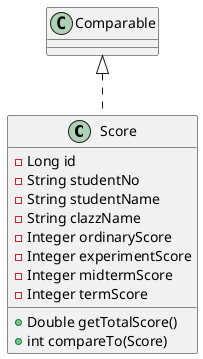 @startuml
class Score {
- Long id
- String studentNo
- String studentName
- String clazzName
- Integer ordinaryScore
- Integer experimentScore
- Integer midtermScore
- Integer termScore
+ Double getTotalScore()
+ int compareTo(Score)
}




Comparable <|.. Score
@enduml